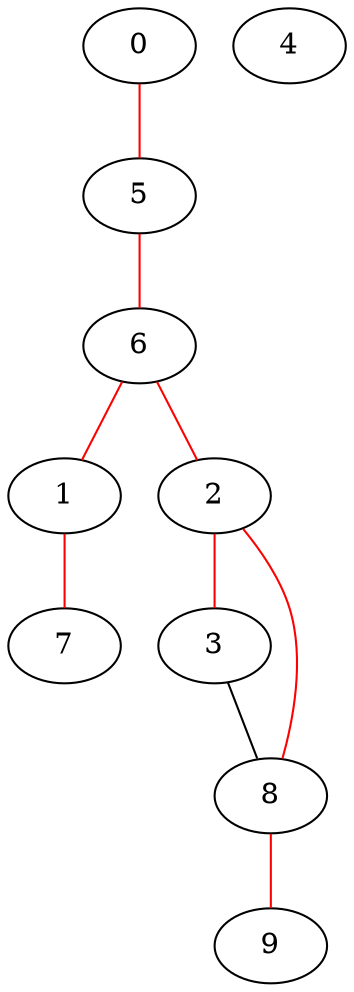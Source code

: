 graph one
{
0 -- 5 [color = red];
5 -- 6 [color = red];
6 -- 1 [color = red];
6 -- 2 [color = red];
1 -- 7 [color = red];
2 -- 3 [color = red];
2 -- 8 [color = red];
3 -- 8 [color = black];
8 -- 9 [color = red];
4;
}
